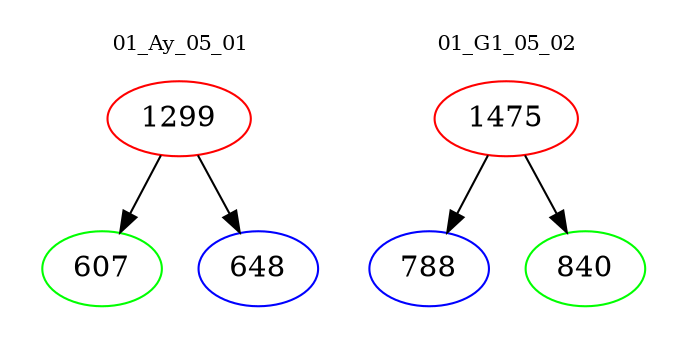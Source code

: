 digraph{
subgraph cluster_0 {
color = white
label = "01_Ay_05_01";
fontsize=10;
T0_1299 [label="1299", color="red"]
T0_1299 -> T0_607 [color="black"]
T0_607 [label="607", color="green"]
T0_1299 -> T0_648 [color="black"]
T0_648 [label="648", color="blue"]
}
subgraph cluster_1 {
color = white
label = "01_G1_05_02";
fontsize=10;
T1_1475 [label="1475", color="red"]
T1_1475 -> T1_788 [color="black"]
T1_788 [label="788", color="blue"]
T1_1475 -> T1_840 [color="black"]
T1_840 [label="840", color="green"]
}
}
